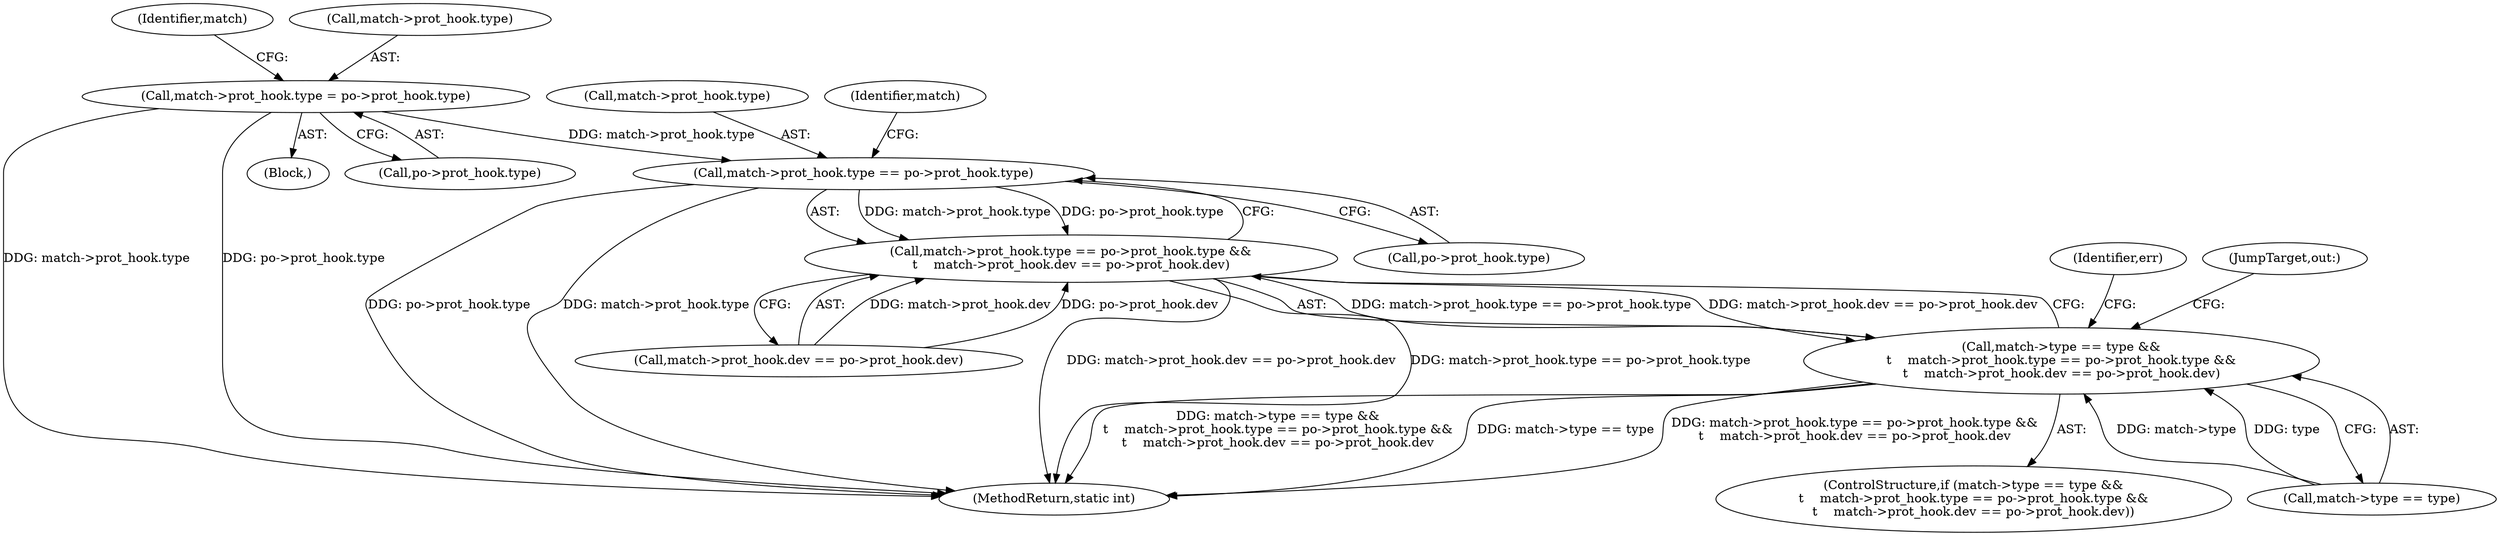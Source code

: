 digraph "0_linux_d199fab63c11998a602205f7ee7ff7c05c97164b@pointer" {
"1000381" [label="(Call,match->prot_hook.type == po->prot_hook.type)"];
"1000314" [label="(Call,match->prot_hook.type = po->prot_hook.type)"];
"1000380" [label="(Call,match->prot_hook.type == po->prot_hook.type &&\n\t    match->prot_hook.dev == po->prot_hook.dev)"];
"1000374" [label="(Call,match->type == type &&\n\t    match->prot_hook.type == po->prot_hook.type &&\n\t    match->prot_hook.dev == po->prot_hook.dev)"];
"1000373" [label="(ControlStructure,if (match->type == type &&\n\t    match->prot_hook.type == po->prot_hook.type &&\n\t    match->prot_hook.dev == po->prot_hook.dev))"];
"1000320" [label="(Call,po->prot_hook.type)"];
"1000456" [label="(MethodReturn,static int)"];
"1000405" [label="(Identifier,err)"];
"1000328" [label="(Identifier,match)"];
"1000395" [label="(Identifier,match)"];
"1000374" [label="(Call,match->type == type &&\n\t    match->prot_hook.type == po->prot_hook.type &&\n\t    match->prot_hook.dev == po->prot_hook.dev)"];
"1000314" [label="(Call,match->prot_hook.type = po->prot_hook.type)"];
"1000375" [label="(Call,match->type == type)"];
"1000438" [label="(JumpTarget,out:)"];
"1000315" [label="(Call,match->prot_hook.type)"];
"1000380" [label="(Call,match->prot_hook.type == po->prot_hook.type &&\n\t    match->prot_hook.dev == po->prot_hook.dev)"];
"1000382" [label="(Call,match->prot_hook.type)"];
"1000258" [label="(Block,)"];
"1000381" [label="(Call,match->prot_hook.type == po->prot_hook.type)"];
"1000387" [label="(Call,po->prot_hook.type)"];
"1000392" [label="(Call,match->prot_hook.dev == po->prot_hook.dev)"];
"1000381" -> "1000380"  [label="AST: "];
"1000381" -> "1000387"  [label="CFG: "];
"1000382" -> "1000381"  [label="AST: "];
"1000387" -> "1000381"  [label="AST: "];
"1000395" -> "1000381"  [label="CFG: "];
"1000380" -> "1000381"  [label="CFG: "];
"1000381" -> "1000456"  [label="DDG: po->prot_hook.type"];
"1000381" -> "1000456"  [label="DDG: match->prot_hook.type"];
"1000381" -> "1000380"  [label="DDG: match->prot_hook.type"];
"1000381" -> "1000380"  [label="DDG: po->prot_hook.type"];
"1000314" -> "1000381"  [label="DDG: match->prot_hook.type"];
"1000314" -> "1000258"  [label="AST: "];
"1000314" -> "1000320"  [label="CFG: "];
"1000315" -> "1000314"  [label="AST: "];
"1000320" -> "1000314"  [label="AST: "];
"1000328" -> "1000314"  [label="CFG: "];
"1000314" -> "1000456"  [label="DDG: match->prot_hook.type"];
"1000314" -> "1000456"  [label="DDG: po->prot_hook.type"];
"1000380" -> "1000374"  [label="AST: "];
"1000380" -> "1000392"  [label="CFG: "];
"1000392" -> "1000380"  [label="AST: "];
"1000374" -> "1000380"  [label="CFG: "];
"1000380" -> "1000456"  [label="DDG: match->prot_hook.dev == po->prot_hook.dev"];
"1000380" -> "1000456"  [label="DDG: match->prot_hook.type == po->prot_hook.type"];
"1000380" -> "1000374"  [label="DDG: match->prot_hook.type == po->prot_hook.type"];
"1000380" -> "1000374"  [label="DDG: match->prot_hook.dev == po->prot_hook.dev"];
"1000392" -> "1000380"  [label="DDG: match->prot_hook.dev"];
"1000392" -> "1000380"  [label="DDG: po->prot_hook.dev"];
"1000374" -> "1000373"  [label="AST: "];
"1000374" -> "1000375"  [label="CFG: "];
"1000375" -> "1000374"  [label="AST: "];
"1000405" -> "1000374"  [label="CFG: "];
"1000438" -> "1000374"  [label="CFG: "];
"1000374" -> "1000456"  [label="DDG: match->type == type"];
"1000374" -> "1000456"  [label="DDG: match->prot_hook.type == po->prot_hook.type &&\n\t    match->prot_hook.dev == po->prot_hook.dev"];
"1000374" -> "1000456"  [label="DDG: match->type == type &&\n\t    match->prot_hook.type == po->prot_hook.type &&\n\t    match->prot_hook.dev == po->prot_hook.dev"];
"1000375" -> "1000374"  [label="DDG: match->type"];
"1000375" -> "1000374"  [label="DDG: type"];
}
